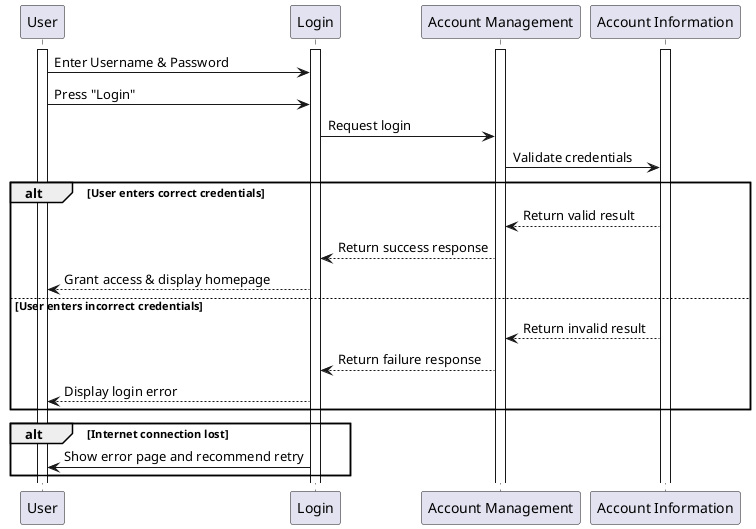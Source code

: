 @startuml be9

participant User
participant "Login"
participant "Account Management"
participant "Account Information"

activate User
activate "Login"
activate "Account Management"
activate "Account Information"

User -> "Login": Enter Username & Password
User -> "Login": Press "Login"
"Login" -> "Account Management": Request login
"Account Management" -> "Account Information": Validate credentials

alt User enters correct credentials
    "Account Information" --> "Account Management": Return valid result
    "Account Management" --> "Login": Return success response
    "Login" --> User: Grant access & display homepage
else User enters incorrect credentials
    "Account Information" --> "Account Management": Return invalid result
    "Account Management" --> "Login": Return failure response
    "Login" --> User: Display login error
end

alt Internet connection lost
    "Login" -> User: Show error page and recommend retry
end

@enduml
